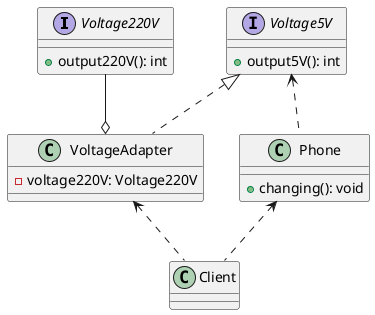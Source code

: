 @startuml

interface Voltage220V {
    + output220V(): int
}

interface Voltage5V {
    + output5V(): int
}

class VoltageAdapter implements Voltage5V {
    - voltage220V: Voltage220V
}

class Phone {
    + changing(): void
}

class Client

Voltage220V --o VoltageAdapter

Voltage5V <.. Phone

Phone <.. Client
VoltageAdapter <.. Client

@enduml